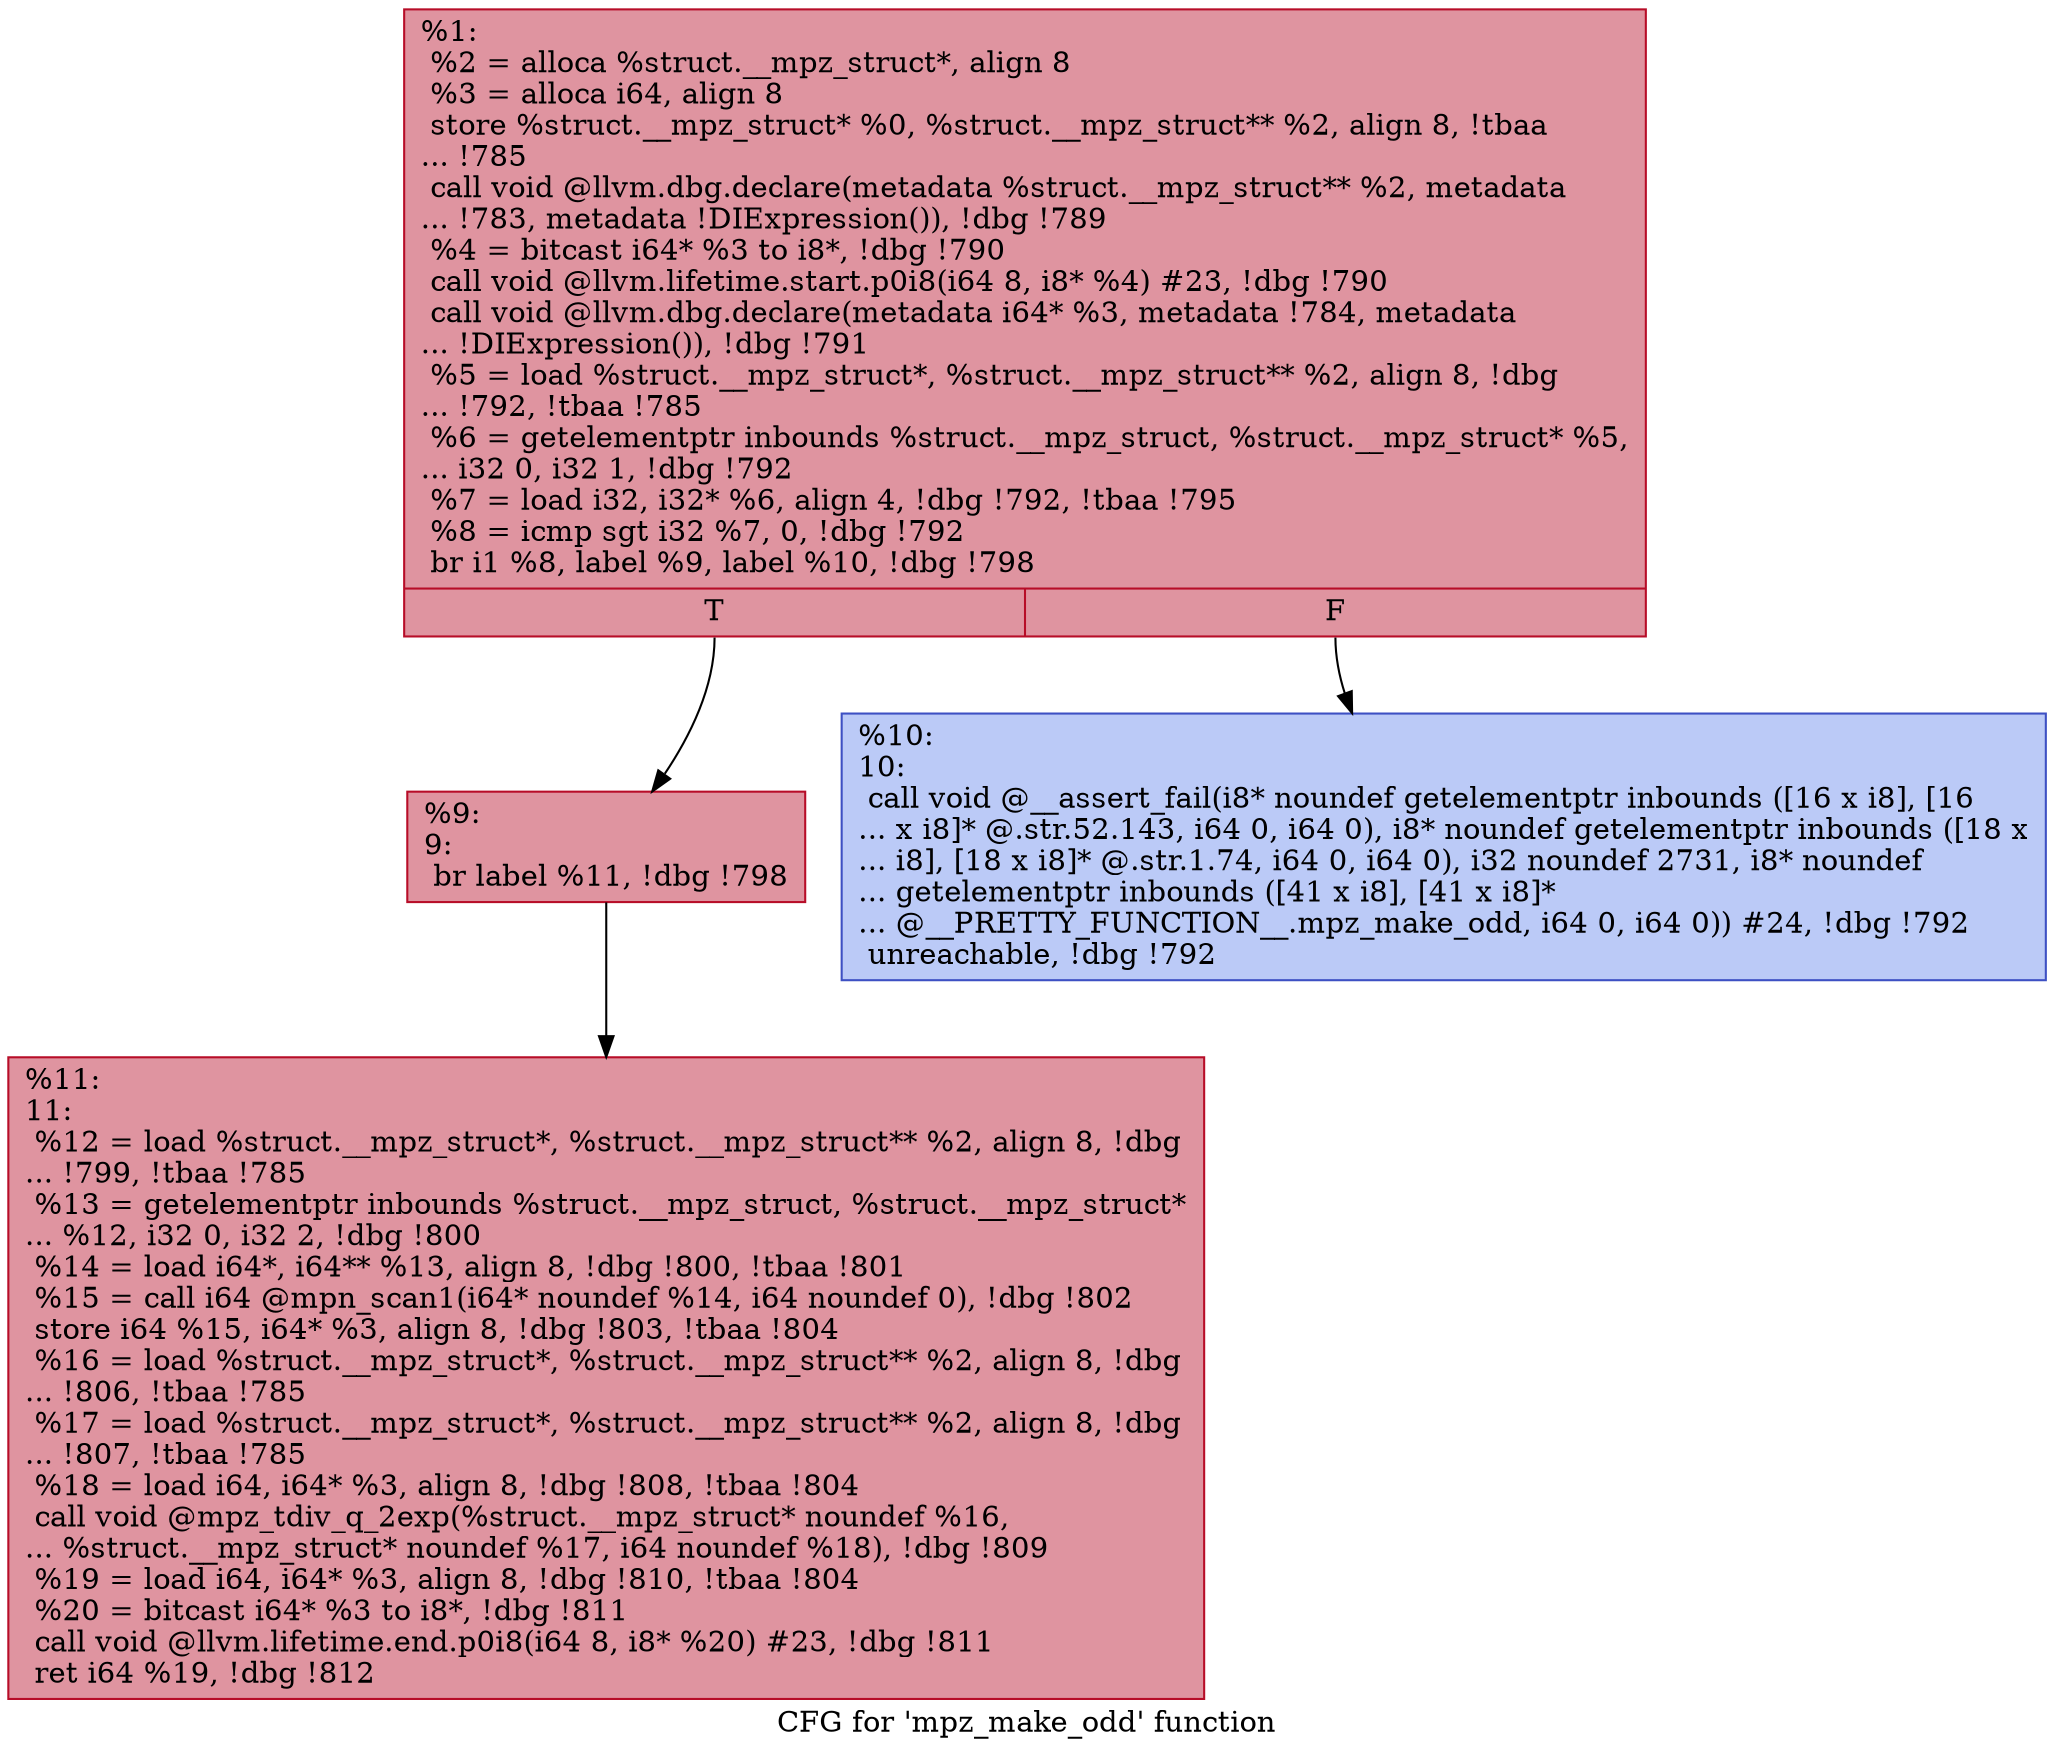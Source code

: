 digraph "CFG for 'mpz_make_odd' function" {
	label="CFG for 'mpz_make_odd' function";

	Node0x1d08150 [shape=record,color="#b70d28ff", style=filled, fillcolor="#b70d2870",label="{%1:\l  %2 = alloca %struct.__mpz_struct*, align 8\l  %3 = alloca i64, align 8\l  store %struct.__mpz_struct* %0, %struct.__mpz_struct** %2, align 8, !tbaa\l... !785\l  call void @llvm.dbg.declare(metadata %struct.__mpz_struct** %2, metadata\l... !783, metadata !DIExpression()), !dbg !789\l  %4 = bitcast i64* %3 to i8*, !dbg !790\l  call void @llvm.lifetime.start.p0i8(i64 8, i8* %4) #23, !dbg !790\l  call void @llvm.dbg.declare(metadata i64* %3, metadata !784, metadata\l... !DIExpression()), !dbg !791\l  %5 = load %struct.__mpz_struct*, %struct.__mpz_struct** %2, align 8, !dbg\l... !792, !tbaa !785\l  %6 = getelementptr inbounds %struct.__mpz_struct, %struct.__mpz_struct* %5,\l... i32 0, i32 1, !dbg !792\l  %7 = load i32, i32* %6, align 4, !dbg !792, !tbaa !795\l  %8 = icmp sgt i32 %7, 0, !dbg !792\l  br i1 %8, label %9, label %10, !dbg !798\l|{<s0>T|<s1>F}}"];
	Node0x1d08150:s0 -> Node0x1d081d0;
	Node0x1d08150:s1 -> Node0x1d08220;
	Node0x1d081d0 [shape=record,color="#b70d28ff", style=filled, fillcolor="#b70d2870",label="{%9:\l9:                                                \l  br label %11, !dbg !798\l}"];
	Node0x1d081d0 -> Node0x1d08270;
	Node0x1d08220 [shape=record,color="#3d50c3ff", style=filled, fillcolor="#6687ed70",label="{%10:\l10:                                               \l  call void @__assert_fail(i8* noundef getelementptr inbounds ([16 x i8], [16\l... x i8]* @.str.52.143, i64 0, i64 0), i8* noundef getelementptr inbounds ([18 x\l... i8], [18 x i8]* @.str.1.74, i64 0, i64 0), i32 noundef 2731, i8* noundef\l... getelementptr inbounds ([41 x i8], [41 x i8]*\l... @__PRETTY_FUNCTION__.mpz_make_odd, i64 0, i64 0)) #24, !dbg !792\l  unreachable, !dbg !792\l}"];
	Node0x1d08270 [shape=record,color="#b70d28ff", style=filled, fillcolor="#b70d2870",label="{%11:\l11:                                               \l  %12 = load %struct.__mpz_struct*, %struct.__mpz_struct** %2, align 8, !dbg\l... !799, !tbaa !785\l  %13 = getelementptr inbounds %struct.__mpz_struct, %struct.__mpz_struct*\l... %12, i32 0, i32 2, !dbg !800\l  %14 = load i64*, i64** %13, align 8, !dbg !800, !tbaa !801\l  %15 = call i64 @mpn_scan1(i64* noundef %14, i64 noundef 0), !dbg !802\l  store i64 %15, i64* %3, align 8, !dbg !803, !tbaa !804\l  %16 = load %struct.__mpz_struct*, %struct.__mpz_struct** %2, align 8, !dbg\l... !806, !tbaa !785\l  %17 = load %struct.__mpz_struct*, %struct.__mpz_struct** %2, align 8, !dbg\l... !807, !tbaa !785\l  %18 = load i64, i64* %3, align 8, !dbg !808, !tbaa !804\l  call void @mpz_tdiv_q_2exp(%struct.__mpz_struct* noundef %16,\l... %struct.__mpz_struct* noundef %17, i64 noundef %18), !dbg !809\l  %19 = load i64, i64* %3, align 8, !dbg !810, !tbaa !804\l  %20 = bitcast i64* %3 to i8*, !dbg !811\l  call void @llvm.lifetime.end.p0i8(i64 8, i8* %20) #23, !dbg !811\l  ret i64 %19, !dbg !812\l}"];
}
